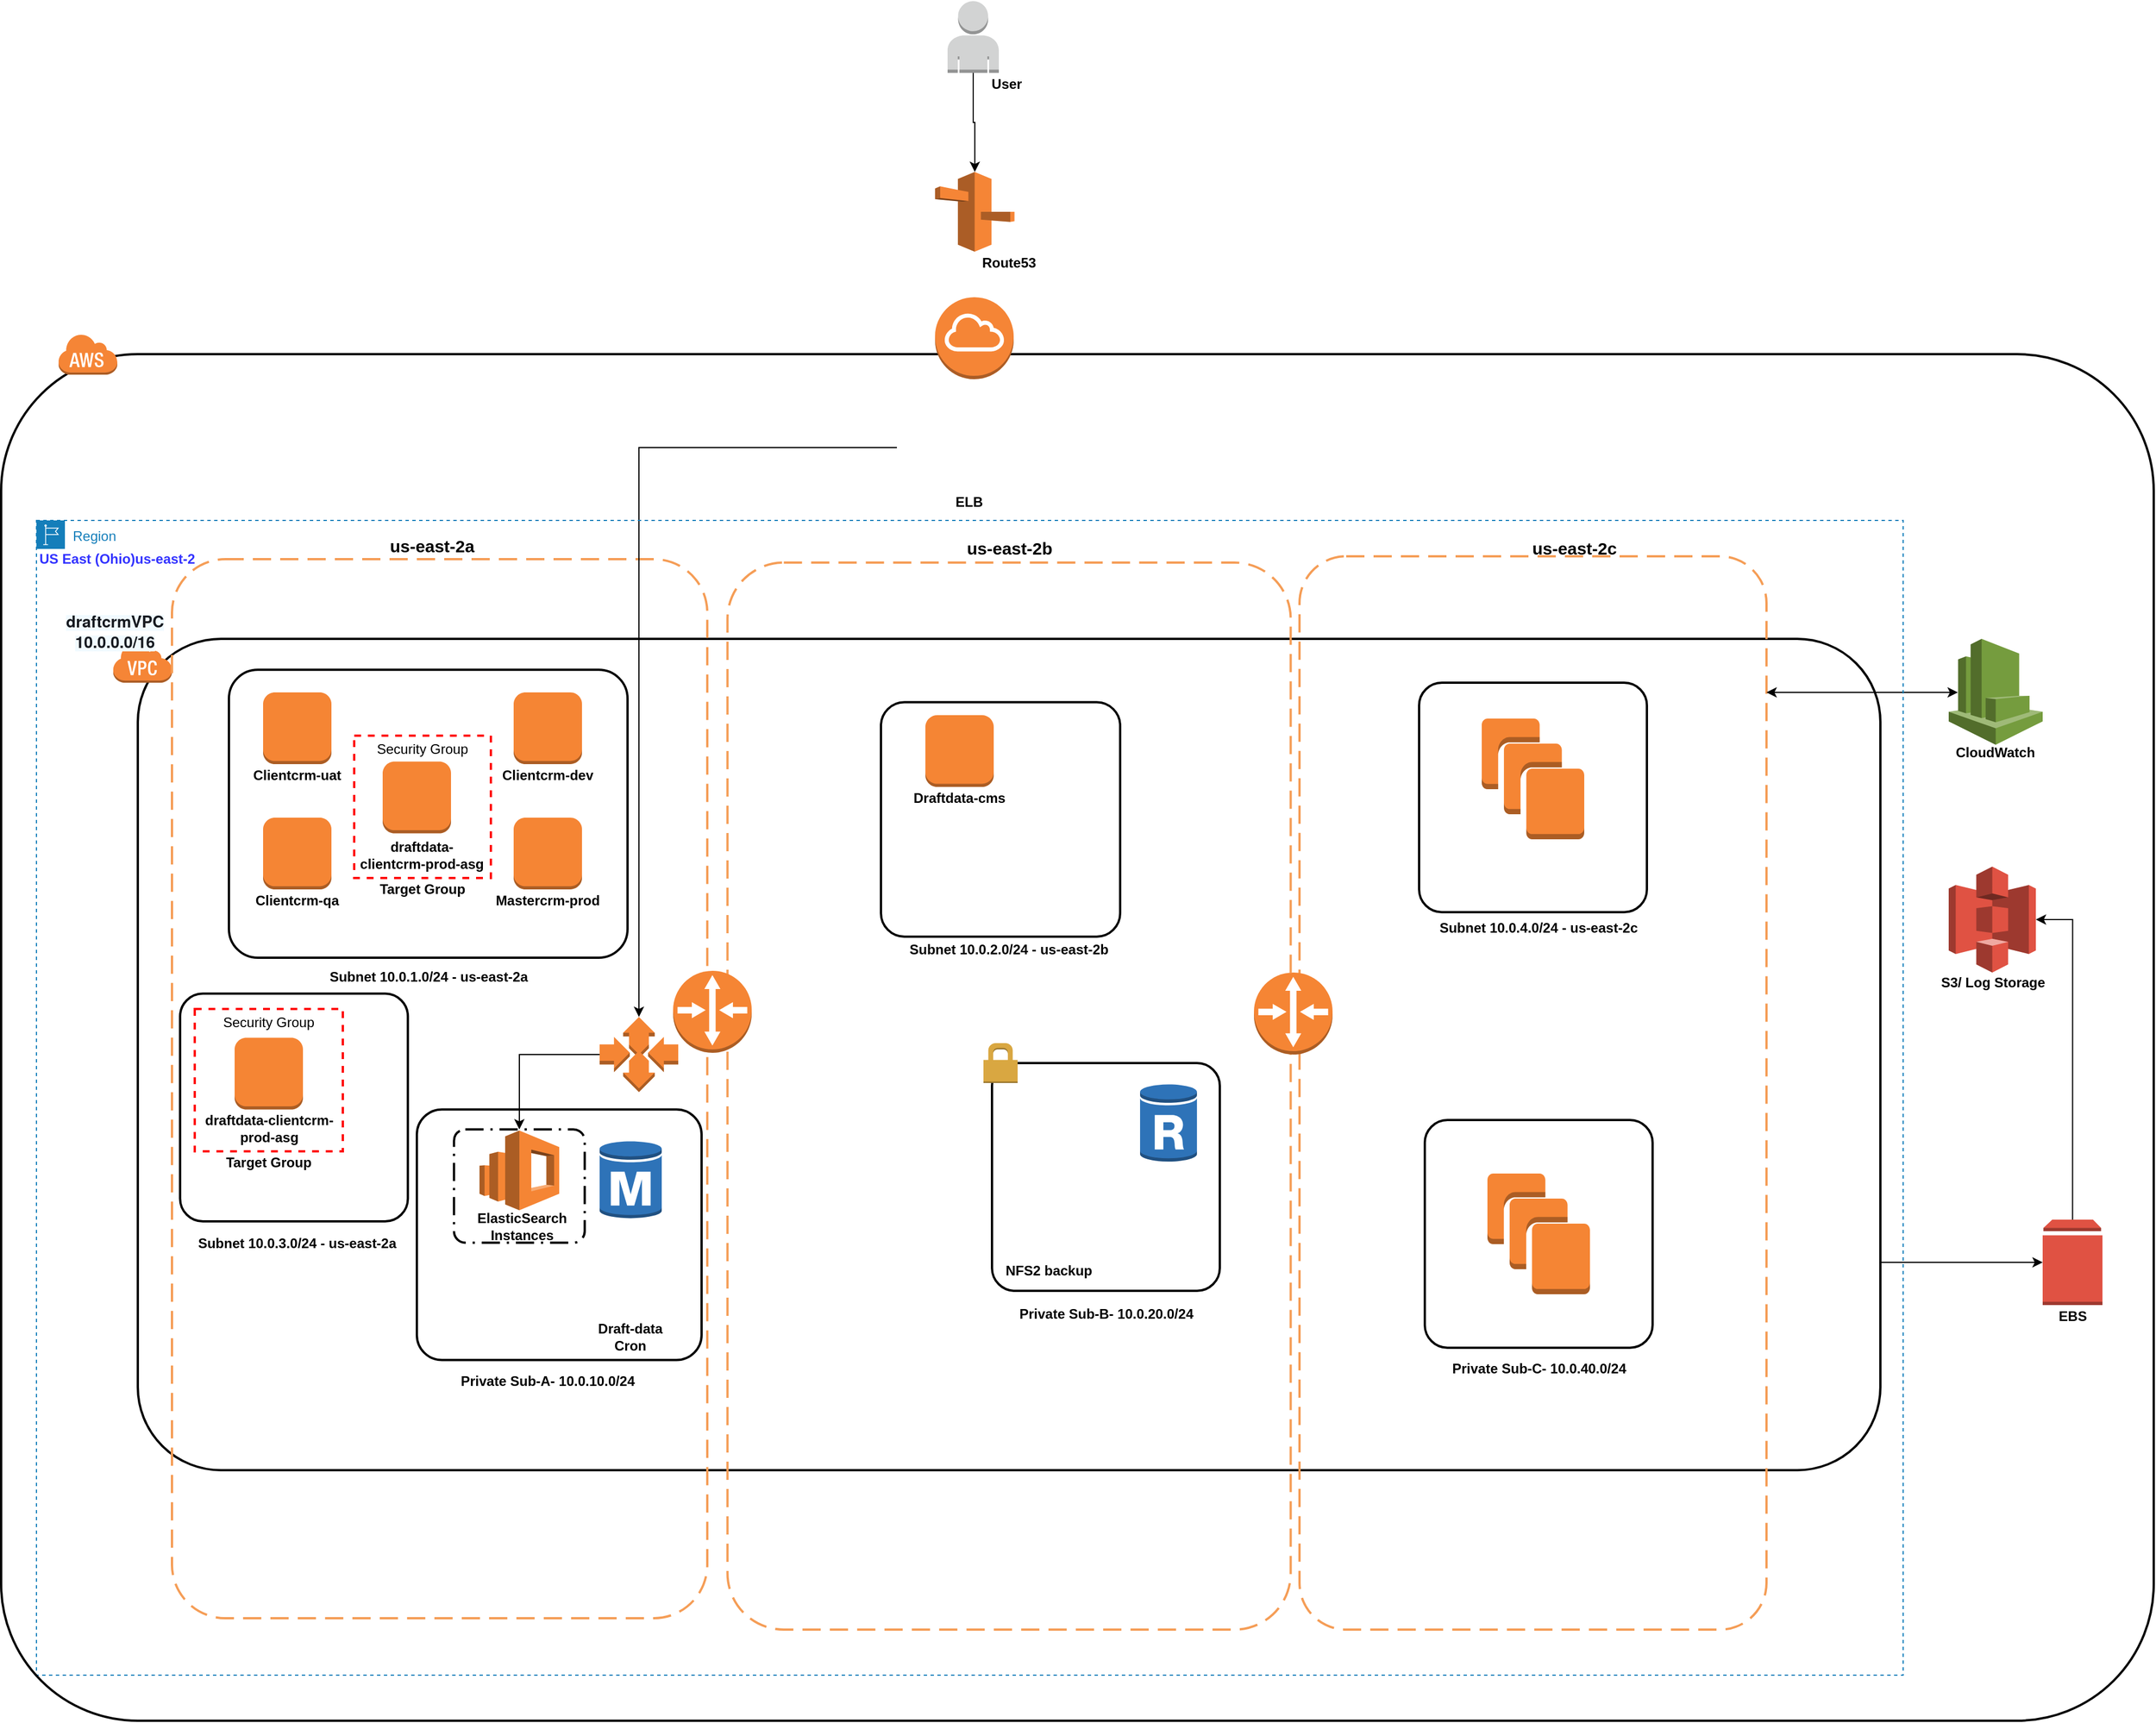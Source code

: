 <mxfile version="14.5.3" type="github">
  <diagram id="YLBtO4QyQiUHlF8-_b-x" name="Page-1">
    <mxGraphModel dx="2844" dy="2556" grid="1" gridSize="10" guides="1" tooltips="1" connect="1" arrows="1" fold="1" page="1" pageScale="1" pageWidth="850" pageHeight="1100" math="0" shadow="0">
      <root>
        <mxCell id="0" />
        <mxCell id="1" parent="0" />
        <mxCell id="7uROpiLHr8Zym426xmD7-12" style="edgeStyle=orthogonalEdgeStyle;rounded=0;orthogonalLoop=1;jettySize=auto;html=1;exitX=1;exitY=0.75;exitDx=0;exitDy=0;" edge="1" parent="1" source="NjoRCPoegAAiFyBmC-Th-3" target="NjoRCPoegAAiFyBmC-Th-34">
          <mxGeometry relative="1" as="geometry" />
        </mxCell>
        <mxCell id="NjoRCPoegAAiFyBmC-Th-3" value="" style="rounded=1;arcSize=10;dashed=0;fillColor=none;gradientColor=none;strokeWidth=2;" parent="1" vertex="1">
          <mxGeometry x="130" y="90" width="1530" height="730" as="geometry" />
        </mxCell>
        <mxCell id="NjoRCPoegAAiFyBmC-Th-4" value="" style="dashed=0;html=1;shape=mxgraph.aws3.virtual_private_cloud;fillColor=#F58536;gradientColor=none;dashed=0;" parent="1" vertex="1">
          <mxGeometry x="108" y="92.5" width="52" height="36" as="geometry" />
        </mxCell>
        <mxCell id="NjoRCPoegAAiFyBmC-Th-5" value="" style="rounded=1;arcSize=10;dashed=1;strokeColor=#F59D56;fillColor=none;gradientColor=none;dashPattern=8 4;strokeWidth=2;" parent="1" vertex="1">
          <mxGeometry x="160" y="20" width="470" height="930" as="geometry" />
        </mxCell>
        <mxCell id="NjoRCPoegAAiFyBmC-Th-6" value="" style="rounded=1;arcSize=10;dashed=1;strokeColor=#F59D56;fillColor=none;gradientColor=none;dashPattern=8 4;strokeWidth=2;" parent="1" vertex="1">
          <mxGeometry x="647.75" y="23" width="494.5" height="937" as="geometry" />
        </mxCell>
        <mxCell id="NjoRCPoegAAiFyBmC-Th-7" value="" style="rounded=1;arcSize=10;dashed=1;strokeColor=#F59D56;fillColor=none;gradientColor=none;dashPattern=8 4;strokeWidth=2;" parent="1" vertex="1">
          <mxGeometry x="1150" y="17.5" width="410" height="942.5" as="geometry" />
        </mxCell>
        <mxCell id="NjoRCPoegAAiFyBmC-Th-8" value="" style="rounded=1;arcSize=10;dashed=0;fillColor=none;gradientColor=none;strokeWidth=2;" parent="1" vertex="1">
          <mxGeometry x="210" y="117.13" width="350" height="252.87" as="geometry" />
        </mxCell>
        <mxCell id="NjoRCPoegAAiFyBmC-Th-12" value="" style="rounded=1;arcSize=10;dashed=0;fillColor=none;gradientColor=none;strokeWidth=2;" parent="1" vertex="1">
          <mxGeometry x="167.12" y="401.5" width="200" height="200" as="geometry" />
        </mxCell>
        <mxCell id="NjoRCPoegAAiFyBmC-Th-15" value="" style="outlineConnect=0;dashed=0;verticalLabelPosition=bottom;verticalAlign=top;align=center;html=1;shape=mxgraph.aws3.rds_db_instance;fillColor=#2E73B8;gradientColor=none;" parent="1" vertex="1">
          <mxGeometry x="535.5" y="530" width="54.5" height="70" as="geometry" />
        </mxCell>
        <mxCell id="NjoRCPoegAAiFyBmC-Th-18" value="" style="rounded=1;arcSize=10;dashed=0;fillColor=none;gradientColor=none;strokeWidth=2;" parent="1" vertex="1">
          <mxGeometry x="782.5" y="145.63" width="210.01" height="205.87" as="geometry" />
        </mxCell>
        <mxCell id="NjoRCPoegAAiFyBmC-Th-20" value="" style="rounded=1;arcSize=10;dashed=0;fillColor=none;gradientColor=none;strokeWidth=2;" parent="1" vertex="1">
          <mxGeometry x="880" y="462.5" width="200" height="200" as="geometry" />
        </mxCell>
        <mxCell id="NjoRCPoegAAiFyBmC-Th-22" value="" style="rounded=1;arcSize=10;dashed=0;fillColor=none;gradientColor=none;strokeWidth=2;" parent="1" vertex="1">
          <mxGeometry x="1255" y="128.5" width="200" height="201.5" as="geometry" />
        </mxCell>
        <mxCell id="NjoRCPoegAAiFyBmC-Th-25" value="" style="dashed=0;html=1;shape=mxgraph.aws3.permissions;fillColor=#D9A741;gradientColor=none;dashed=0;" parent="1" vertex="1">
          <mxGeometry x="872.5" y="445" width="30" height="35" as="geometry" />
        </mxCell>
        <mxCell id="NjoRCPoegAAiFyBmC-Th-26" value="" style="outlineConnect=0;dashed=0;verticalLabelPosition=bottom;verticalAlign=top;align=center;html=1;shape=mxgraph.aws3.rds_db_instance_read_replica;fillColor=#2E73B8;gradientColor=none;" parent="1" vertex="1">
          <mxGeometry x="1010" y="480" width="50" height="70" as="geometry" />
        </mxCell>
        <mxCell id="NjoRCPoegAAiFyBmC-Th-49" style="edgeStyle=orthogonalEdgeStyle;rounded=0;orthogonalLoop=1;jettySize=auto;html=1;exitX=0.5;exitY=1;exitDx=0;exitDy=0;exitPerimeter=0;" parent="1" source="NjoRCPoegAAiFyBmC-Th-32" target="NjoRCPoegAAiFyBmC-Th-33" edge="1">
          <mxGeometry relative="1" as="geometry" />
        </mxCell>
        <mxCell id="NjoRCPoegAAiFyBmC-Th-32" value="" style="outlineConnect=0;dashed=0;verticalLabelPosition=bottom;verticalAlign=top;align=center;html=1;shape=mxgraph.aws3.user;fillColor=#D2D3D3;gradientColor=none;" parent="1" vertex="1">
          <mxGeometry x="841" y="-470" width="45" height="63" as="geometry" />
        </mxCell>
        <mxCell id="NjoRCPoegAAiFyBmC-Th-33" value="" style="outlineConnect=0;dashed=0;verticalLabelPosition=bottom;verticalAlign=top;align=center;html=1;shape=mxgraph.aws3.route_53;fillColor=#F58536;gradientColor=none;" parent="1" vertex="1">
          <mxGeometry x="830" y="-320" width="69.75" height="70" as="geometry" />
        </mxCell>
        <mxCell id="NjoRCPoegAAiFyBmC-Th-71" style="edgeStyle=orthogonalEdgeStyle;rounded=0;orthogonalLoop=1;jettySize=auto;html=1;exitX=0.5;exitY=0;exitDx=0;exitDy=0;exitPerimeter=0;entryX=1;entryY=0.5;entryDx=0;entryDy=0;entryPerimeter=0;" parent="1" source="NjoRCPoegAAiFyBmC-Th-34" target="NjoRCPoegAAiFyBmC-Th-35" edge="1">
          <mxGeometry relative="1" as="geometry" />
        </mxCell>
        <mxCell id="NjoRCPoegAAiFyBmC-Th-34" value="" style="outlineConnect=0;dashed=0;verticalLabelPosition=bottom;verticalAlign=top;align=center;html=1;shape=mxgraph.aws3.volume;fillColor=#E05243;gradientColor=none;" parent="1" vertex="1">
          <mxGeometry x="1802.5" y="600" width="52.5" height="75" as="geometry" />
        </mxCell>
        <mxCell id="NjoRCPoegAAiFyBmC-Th-35" value="" style="outlineConnect=0;dashed=0;verticalLabelPosition=bottom;verticalAlign=top;align=center;html=1;shape=mxgraph.aws3.s3;fillColor=#E05243;gradientColor=none;" parent="1" vertex="1">
          <mxGeometry x="1720" y="290" width="76.5" height="93" as="geometry" />
        </mxCell>
        <mxCell id="NjoRCPoegAAiFyBmC-Th-36" value="Subnet 10.0.3.0/24 - us-east-2a&#xa;&#xa;" style="text;strokeColor=none;fillColor=none;align=center;verticalAlign=middle;whiteSpace=wrap;rounded=0;fontStyle=1" parent="1" vertex="1">
          <mxGeometry x="175" y="630" width="190" height="10" as="geometry" />
        </mxCell>
        <mxCell id="NjoRCPoegAAiFyBmC-Th-37" value="&lt;b&gt;Private Sub-A- 10.0.10.0/24&lt;/b&gt;" style="text;html=1;strokeColor=none;fillColor=none;align=center;verticalAlign=middle;whiteSpace=wrap;rounded=0;" parent="1" vertex="1">
          <mxGeometry x="404.92" y="723.25" width="170.15" height="36.75" as="geometry" />
        </mxCell>
        <mxCell id="NjoRCPoegAAiFyBmC-Th-38" value="&lt;b&gt;Subnet 10.0.1.0/24 - us-east-2a&lt;/b&gt;" style="text;strokeColor=none;fillColor=none;align=center;verticalAlign=middle;rounded=0;spacing=2;whiteSpace=wrap;html=1;" parent="1" vertex="1">
          <mxGeometry x="282.5" y="381.5" width="205" height="10" as="geometry" />
        </mxCell>
        <mxCell id="NjoRCPoegAAiFyBmC-Th-39" value="&lt;b&gt;Subnet&amp;nbsp;10.0.2.0/24 - us-east-2b&lt;/b&gt;" style="text;html=1;strokeColor=none;fillColor=none;align=center;verticalAlign=middle;whiteSpace=wrap;rounded=0;" parent="1" vertex="1">
          <mxGeometry x="805" y="355" width="180" height="15" as="geometry" />
        </mxCell>
        <mxCell id="NjoRCPoegAAiFyBmC-Th-40" value="&lt;b&gt;Private Sub-B- 10.0.20.0/24&lt;/b&gt;" style="text;html=1;strokeColor=none;fillColor=none;align=center;verticalAlign=middle;whiteSpace=wrap;rounded=0;" parent="1" vertex="1">
          <mxGeometry x="897.5" y="675" width="165" height="15" as="geometry" />
        </mxCell>
        <mxCell id="NjoRCPoegAAiFyBmC-Th-41" value="&lt;b&gt;Subnet&amp;nbsp;&lt;/b&gt;&lt;span&gt;&lt;b&gt;10.0.4.0/24 - us-east-2c&lt;br&gt;&lt;/b&gt;&lt;br&gt;&lt;/span&gt;" style="text;html=1;strokeColor=none;fillColor=none;align=center;verticalAlign=middle;whiteSpace=wrap;rounded=0;" parent="1" vertex="1">
          <mxGeometry x="1260" y="350" width="200" height="1.5" as="geometry" />
        </mxCell>
        <mxCell id="NjoRCPoegAAiFyBmC-Th-42" value="&lt;b&gt;Private Sub-C- 10.0.40.0/24&lt;/b&gt;" style="text;html=1;strokeColor=none;fillColor=none;align=center;verticalAlign=middle;whiteSpace=wrap;rounded=0;" parent="1" vertex="1">
          <mxGeometry x="1275.72" y="723.25" width="168.56" height="14.5" as="geometry" />
        </mxCell>
        <mxCell id="7uROpiLHr8Zym426xmD7-67" style="edgeStyle=orthogonalEdgeStyle;rounded=0;orthogonalLoop=1;jettySize=auto;html=1;exitX=0;exitY=0.5;exitDx=0;exitDy=0;exitPerimeter=0;entryX=0.5;entryY=0;entryDx=0;entryDy=0;fontColor=#000000;" edge="1" parent="1" source="NjoRCPoegAAiFyBmC-Th-46" target="7uROpiLHr8Zym426xmD7-63">
          <mxGeometry relative="1" as="geometry" />
        </mxCell>
        <mxCell id="NjoRCPoegAAiFyBmC-Th-46" value="" style="outlineConnect=0;dashed=0;verticalLabelPosition=bottom;verticalAlign=top;align=center;html=1;shape=mxgraph.aws3.auto_scaling;fillColor=#F58534;gradientColor=none;" parent="1" vertex="1">
          <mxGeometry x="535.5" y="422" width="69" height="66" as="geometry" />
        </mxCell>
        <mxCell id="NjoRCPoegAAiFyBmC-Th-47" value="&lt;b&gt;S3/ Log Storage&lt;/b&gt;" style="text;html=1;strokeColor=none;fillColor=none;align=center;verticalAlign=middle;whiteSpace=wrap;rounded=0;" parent="1" vertex="1">
          <mxGeometry x="1704.5" y="381.5" width="107.5" height="20" as="geometry" />
        </mxCell>
        <mxCell id="NjoRCPoegAAiFyBmC-Th-48" value="&lt;b&gt;EBS&lt;/b&gt;" style="text;html=1;strokeColor=none;fillColor=none;align=center;verticalAlign=middle;whiteSpace=wrap;rounded=0;" parent="1" vertex="1">
          <mxGeometry x="1808.75" y="675" width="40" height="20" as="geometry" />
        </mxCell>
        <mxCell id="NjoRCPoegAAiFyBmC-Th-60" value="" style="outlineConnect=0;dashed=0;verticalLabelPosition=bottom;verticalAlign=top;align=center;html=1;shape=mxgraph.aws3.cloudwatch;fillColor=#759C3E;gradientColor=none;" parent="1" vertex="1">
          <mxGeometry x="1720" y="90" width="82.5" height="93" as="geometry" />
        </mxCell>
        <mxCell id="NjoRCPoegAAiFyBmC-Th-61" value="&lt;b&gt;CloudWatch&lt;/b&gt;" style="text;html=1;strokeColor=none;fillColor=none;align=center;verticalAlign=middle;whiteSpace=wrap;rounded=0;" parent="1" vertex="1">
          <mxGeometry x="1741.25" y="180" width="40" height="20" as="geometry" />
        </mxCell>
        <mxCell id="NjoRCPoegAAiFyBmC-Th-63" value="" style="endArrow=classic;startArrow=classic;html=1;entryX=1;entryY=0;entryDx=0;entryDy=0;" parent="1" edge="1">
          <mxGeometry width="50" height="50" relative="1" as="geometry">
            <mxPoint x="1728" y="137" as="sourcePoint" />
            <mxPoint x="1560" y="137" as="targetPoint" />
          </mxGeometry>
        </mxCell>
        <mxCell id="NjoRCPoegAAiFyBmC-Th-76" value="" style="shape=image;html=1;verticalAlign=top;verticalLabelPosition=bottom;labelBackgroundColor=#ffffff;imageAspect=0;aspect=fixed;image=https://cdn2.iconfinder.com/data/icons/stilllife/48x48/filesystems/gnome-fs-nfs.png" parent="1" vertex="1">
          <mxGeometry x="425" y="630" width="70" height="70" as="geometry" />
        </mxCell>
        <mxCell id="NjoRCPoegAAiFyBmC-Th-89" value="&lt;b&gt;ELB&lt;/b&gt;" style="text;html=1;strokeColor=none;fillColor=none;align=center;verticalAlign=middle;whiteSpace=wrap;rounded=0;" parent="1" vertex="1">
          <mxGeometry x="840" y="-40" width="40" height="20" as="geometry" />
        </mxCell>
        <mxCell id="NjoRCPoegAAiFyBmC-Th-94" value="&lt;b&gt;Route53&lt;/b&gt;" style="text;html=1;strokeColor=none;fillColor=none;align=center;verticalAlign=middle;whiteSpace=wrap;rounded=0;" parent="1" vertex="1">
          <mxGeometry x="875" y="-250" width="40" height="20" as="geometry" />
        </mxCell>
        <mxCell id="NjoRCPoegAAiFyBmC-Th-96" value="&lt;b&gt;User&lt;/b&gt;" style="text;html=1;strokeColor=none;fillColor=none;align=center;verticalAlign=middle;whiteSpace=wrap;rounded=0;" parent="1" vertex="1">
          <mxGeometry x="872.5" y="-407" width="40" height="20" as="geometry" />
        </mxCell>
        <mxCell id="7uROpiLHr8Zym426xmD7-7" value="" style="rounded=1;arcSize=10;dashed=0;fillColor=none;gradientColor=none;strokeWidth=2;" vertex="1" parent="1">
          <mxGeometry x="375" y="503.25" width="250" height="220" as="geometry" />
        </mxCell>
        <mxCell id="7uROpiLHr8Zym426xmD7-14" value="" style="shape=image;html=1;verticalAlign=top;verticalLabelPosition=bottom;labelBackgroundColor=#ffffff;imageAspect=0;aspect=fixed;image=https://cdn2.iconfinder.com/data/icons/stilllife/48x48/filesystems/gnome-fs-nfs.png" vertex="1" parent="1">
          <mxGeometry x="890" y="572" width="68" height="68" as="geometry" />
        </mxCell>
        <mxCell id="7uROpiLHr8Zym426xmD7-15" value="" style="rounded=1;arcSize=10;dashed=0;fillColor=none;gradientColor=none;strokeWidth=2;" vertex="1" parent="1">
          <mxGeometry x="1260" y="512.5" width="200" height="200" as="geometry" />
        </mxCell>
        <mxCell id="7uROpiLHr8Zym426xmD7-17" value="&lt;b&gt;NFS2 backup&lt;/b&gt;" style="text;html=1;strokeColor=none;fillColor=none;align=center;verticalAlign=middle;whiteSpace=wrap;rounded=0;" vertex="1" parent="1">
          <mxGeometry x="890" y="640" width="80" height="10" as="geometry" />
        </mxCell>
        <mxCell id="7uROpiLHr8Zym426xmD7-24" value="&lt;b&gt;&lt;font style=&quot;font-size: 15px&quot;&gt;us-east-2a&lt;/font&gt;&lt;/b&gt;" style="text;html=1;strokeColor=none;fillColor=none;align=center;verticalAlign=middle;whiteSpace=wrap;rounded=0;" vertex="1" parent="1">
          <mxGeometry x="347.12" y="-2.5" width="82.88" height="20" as="geometry" />
        </mxCell>
        <mxCell id="7uROpiLHr8Zym426xmD7-25" value="&lt;b&gt;&lt;font style=&quot;font-size: 15px&quot;&gt;us-east-2c&lt;/font&gt;&lt;/b&gt;" style="text;html=1;strokeColor=none;fillColor=none;align=center;verticalAlign=middle;whiteSpace=wrap;rounded=0;" vertex="1" parent="1">
          <mxGeometry x="1350" width="82.88" height="20" as="geometry" />
        </mxCell>
        <mxCell id="7uROpiLHr8Zym426xmD7-26" value="&lt;b&gt;&lt;font style=&quot;font-size: 15px&quot;&gt;us-east-2b&lt;/font&gt;&lt;/b&gt;" style="text;html=1;strokeColor=none;fillColor=none;align=center;verticalAlign=middle;whiteSpace=wrap;rounded=0;" vertex="1" parent="1">
          <mxGeometry x="853.56" width="82.88" height="20" as="geometry" />
        </mxCell>
        <mxCell id="7uROpiLHr8Zym426xmD7-28" value="ElasticSearch Instances" style="text;html=1;strokeColor=none;fillColor=none;align=center;verticalAlign=middle;whiteSpace=wrap;rounded=0;fontColor=#000000;fontStyle=1" vertex="1" parent="1">
          <mxGeometry x="450" y="591.75" width="35" height="28.5" as="geometry" />
        </mxCell>
        <mxCell id="7uROpiLHr8Zym426xmD7-66" style="edgeStyle=orthogonalEdgeStyle;rounded=0;orthogonalLoop=1;jettySize=auto;html=1;exitX=0;exitY=0.5;exitDx=0;exitDy=0;fontColor=#000000;" edge="1" parent="1" source="7uROpiLHr8Zym426xmD7-29" target="NjoRCPoegAAiFyBmC-Th-46">
          <mxGeometry relative="1" as="geometry" />
        </mxCell>
        <mxCell id="7uROpiLHr8Zym426xmD7-29" value="" style="shape=image;html=1;verticalAlign=top;verticalLabelPosition=bottom;labelBackgroundColor=#ffffff;imageAspect=0;aspect=fixed;image=https://cdn2.iconfinder.com/data/icons/amazon-aws-stencils/100/Compute__Networking_copy_Elastic_Load_Balancing-128.png;fontColor=#000000;" vertex="1" parent="1">
          <mxGeometry x="796.5" y="-142" width="128" height="128" as="geometry" />
        </mxCell>
        <mxCell id="7uROpiLHr8Zym426xmD7-34" value="" style="outlineConnect=0;dashed=0;verticalLabelPosition=bottom;verticalAlign=top;align=center;html=1;shape=mxgraph.aws3.elasticsearch_service;fillColor=#F58534;gradientColor=none;fontColor=#000000;" vertex="1" parent="1">
          <mxGeometry x="430" y="521.75" width="70" height="70" as="geometry" />
        </mxCell>
        <mxCell id="7uROpiLHr8Zym426xmD7-35" value="" style="outlineConnect=0;dashed=0;verticalLabelPosition=bottom;verticalAlign=top;align=center;html=1;shape=mxgraph.aws3.instance;fillColor=#F58534;gradientColor=none;fontColor=#000000;" vertex="1" parent="1">
          <mxGeometry x="240" y="137" width="60" height="63" as="geometry" />
        </mxCell>
        <mxCell id="7uROpiLHr8Zym426xmD7-37" value="" style="outlineConnect=0;dashed=0;verticalLabelPosition=bottom;verticalAlign=top;align=center;html=1;shape=mxgraph.aws3.router;fillColor=#F58534;gradientColor=none;fontColor=#000000;" vertex="1" parent="1">
          <mxGeometry x="600" y="381.5" width="69" height="72" as="geometry" />
        </mxCell>
        <mxCell id="7uROpiLHr8Zym426xmD7-38" value="" style="outlineConnect=0;dashed=0;verticalLabelPosition=bottom;verticalAlign=top;align=center;html=1;shape=mxgraph.aws3.router;fillColor=#F58534;gradientColor=none;fontColor=#000000;" vertex="1" parent="1">
          <mxGeometry x="1110" y="383" width="69" height="72" as="geometry" />
        </mxCell>
        <mxCell id="7uROpiLHr8Zym426xmD7-39" value="" style="outlineConnect=0;dashed=0;verticalLabelPosition=bottom;verticalAlign=top;align=center;html=1;shape=mxgraph.aws3.instance;fillColor=#F58534;gradientColor=none;fontColor=#000000;" vertex="1" parent="1">
          <mxGeometry x="460" y="137" width="60" height="63" as="geometry" />
        </mxCell>
        <mxCell id="7uROpiLHr8Zym426xmD7-41" value="" style="outlineConnect=0;dashed=0;verticalLabelPosition=bottom;verticalAlign=top;align=center;html=1;shape=mxgraph.aws3.instance;fillColor=#F58534;gradientColor=none;fontColor=#000000;" vertex="1" parent="1">
          <mxGeometry x="240" y="247" width="60" height="63" as="geometry" />
        </mxCell>
        <mxCell id="7uROpiLHr8Zym426xmD7-42" value="" style="outlineConnect=0;dashed=0;verticalLabelPosition=bottom;verticalAlign=top;align=center;html=1;shape=mxgraph.aws3.instance;fillColor=#F58534;gradientColor=none;fontColor=#000000;" vertex="1" parent="1">
          <mxGeometry x="460" y="247" width="60" height="63" as="geometry" />
        </mxCell>
        <mxCell id="7uROpiLHr8Zym426xmD7-43" value="&lt;b&gt;Clientcrm-uat&lt;/b&gt;" style="text;html=1;strokeColor=none;fillColor=none;align=center;verticalAlign=middle;whiteSpace=wrap;rounded=0;fontColor=#000000;" vertex="1" parent="1">
          <mxGeometry x="215" y="200" width="110" height="20" as="geometry" />
        </mxCell>
        <mxCell id="7uROpiLHr8Zym426xmD7-44" value="&lt;b&gt;Clientcrm-qa&lt;/b&gt;" style="text;html=1;strokeColor=none;fillColor=none;align=center;verticalAlign=middle;whiteSpace=wrap;rounded=0;fontColor=#000000;" vertex="1" parent="1">
          <mxGeometry x="215" y="310" width="110" height="20" as="geometry" />
        </mxCell>
        <mxCell id="7uROpiLHr8Zym426xmD7-45" value="&lt;b&gt;Clientcrm-dev&lt;br&gt;&lt;/b&gt;" style="text;html=1;strokeColor=none;fillColor=none;align=center;verticalAlign=middle;whiteSpace=wrap;rounded=0;fontColor=#000000;" vertex="1" parent="1">
          <mxGeometry x="435" y="200" width="110" height="20" as="geometry" />
        </mxCell>
        <mxCell id="7uROpiLHr8Zym426xmD7-46" value="&lt;b&gt;Mastercrm-prod&lt;/b&gt;" style="text;html=1;strokeColor=none;fillColor=none;align=center;verticalAlign=middle;whiteSpace=wrap;rounded=0;fontColor=#000000;" vertex="1" parent="1">
          <mxGeometry x="435" y="310" width="110" height="20" as="geometry" />
        </mxCell>
        <mxCell id="7uROpiLHr8Zym426xmD7-47" value="" style="shape=image;verticalLabelPosition=bottom;labelBackgroundColor=#ffffff;verticalAlign=top;aspect=fixed;imageAspect=0;image=https://ulistentome.files.wordpress.com/2015/12/sb_cron_icon.png?w=730;" vertex="1" parent="1">
          <mxGeometry x="525.4" y="630" width="74.7" height="62.5" as="geometry" />
        </mxCell>
        <mxCell id="7uROpiLHr8Zym426xmD7-48" value="&lt;b&gt;Draft-data Cron&lt;/b&gt;" style="text;html=1;strokeColor=none;fillColor=none;align=center;verticalAlign=middle;whiteSpace=wrap;rounded=0;fontColor=#000000;" vertex="1" parent="1">
          <mxGeometry x="524.13" y="692.5" width="77.25" height="20" as="geometry" />
        </mxCell>
        <mxCell id="7uROpiLHr8Zym426xmD7-49" value="Security Group" style="fontStyle=0;verticalAlign=top;align=center;spacingTop=-2;fillColor=none;rounded=0;whiteSpace=wrap;html=1;strokeColor=#FF0000;strokeWidth=2;dashed=1;container=1;collapsible=0;expand=0;recursiveResize=0;fontColor=#000000;" vertex="1" parent="1">
          <mxGeometry x="180" y="415" width="130" height="125" as="geometry" />
        </mxCell>
        <mxCell id="7uROpiLHr8Zym426xmD7-50" value="" style="outlineConnect=0;dashed=0;verticalLabelPosition=bottom;verticalAlign=top;align=center;html=1;shape=mxgraph.aws3.instance;fillColor=#F58534;gradientColor=none;fontColor=#000000;" vertex="1" parent="7uROpiLHr8Zym426xmD7-49">
          <mxGeometry x="35" y="25.25" width="60" height="63" as="geometry" />
        </mxCell>
        <mxCell id="7uROpiLHr8Zym426xmD7-51" value="&lt;b&gt;draftdata-clientcrm-prod-asg&lt;/b&gt;" style="text;html=1;strokeColor=none;fillColor=none;align=center;verticalAlign=middle;whiteSpace=wrap;rounded=0;fontColor=#000000;" vertex="1" parent="7uROpiLHr8Zym426xmD7-49">
          <mxGeometry x="-7.5" y="95" width="145" height="20" as="geometry" />
        </mxCell>
        <mxCell id="7uROpiLHr8Zym426xmD7-52" value="Security Group" style="fontStyle=0;verticalAlign=top;align=center;spacingTop=-2;fillColor=none;rounded=0;whiteSpace=wrap;html=1;strokeColor=#FF0000;strokeWidth=2;dashed=1;container=1;collapsible=0;expand=0;recursiveResize=0;fontColor=#000000;" vertex="1" parent="1">
          <mxGeometry x="320" y="175" width="120" height="125" as="geometry" />
        </mxCell>
        <mxCell id="7uROpiLHr8Zym426xmD7-53" value="" style="outlineConnect=0;dashed=0;verticalLabelPosition=bottom;verticalAlign=top;align=center;html=1;shape=mxgraph.aws3.instance;fillColor=#F58534;gradientColor=none;fontColor=#000000;" vertex="1" parent="7uROpiLHr8Zym426xmD7-52">
          <mxGeometry x="25" y="22.75" width="60" height="63" as="geometry" />
        </mxCell>
        <mxCell id="7uROpiLHr8Zym426xmD7-54" value="&lt;b&gt;draftdata-clientcrm-prod-asg&lt;/b&gt;" style="text;html=1;strokeColor=none;fillColor=none;align=center;verticalAlign=middle;whiteSpace=wrap;rounded=0;fontColor=#000000;" vertex="1" parent="7uROpiLHr8Zym426xmD7-52">
          <mxGeometry x="4.28" y="95" width="111.44" height="20" as="geometry" />
        </mxCell>
        <mxCell id="7uROpiLHr8Zym426xmD7-55" value="" style="outlineConnect=0;dashed=0;verticalLabelPosition=bottom;verticalAlign=top;align=center;html=1;shape=mxgraph.aws3.instance;fillColor=#F58534;gradientColor=none;fontColor=#000000;" vertex="1" parent="1">
          <mxGeometry x="821.5" y="157" width="60" height="63" as="geometry" />
        </mxCell>
        <mxCell id="7uROpiLHr8Zym426xmD7-56" value="Draftdata-cms" style="text;html=1;strokeColor=none;fillColor=none;align=center;verticalAlign=middle;whiteSpace=wrap;rounded=0;fontColor=#000000;fontStyle=1" vertex="1" parent="1">
          <mxGeometry x="803.25" y="220" width="96.5" height="20" as="geometry" />
        </mxCell>
        <mxCell id="7uROpiLHr8Zym426xmD7-58" value="&lt;span style=&quot;background-color: rgb(241 , 250 , 255)&quot;&gt;&lt;b style=&quot;color: rgb(22 , 25 , 31) ; font-family: &amp;#34;amazon ember&amp;#34; , &amp;#34;helvetica neue&amp;#34; , &amp;#34;roboto&amp;#34; , &amp;#34;arial&amp;#34; , sans-serif ; font-size: 14px&quot;&gt;draftcrmVPC&lt;/b&gt;&lt;br&gt;&lt;font color=&quot;#16191f&quot; face=&quot;amazon ember, helvetica neue, roboto, arial, sans-serif&quot;&gt;&lt;span style=&quot;font-size: 14px&quot;&gt;&lt;b&gt;10.0.0.0/16&lt;/b&gt;&lt;/span&gt;&lt;/font&gt;&lt;br&gt;&lt;/span&gt;" style="text;html=1;strokeColor=none;fillColor=none;align=center;verticalAlign=middle;whiteSpace=wrap;rounded=0;fontColor=#000000;" vertex="1" parent="1">
          <mxGeometry x="90" y="72.5" width="40" height="20" as="geometry" />
        </mxCell>
        <mxCell id="7uROpiLHr8Zym426xmD7-60" value="&lt;b&gt;Target Group&lt;/b&gt;" style="text;html=1;strokeColor=none;fillColor=none;align=center;verticalAlign=middle;whiteSpace=wrap;rounded=0;fontColor=#000000;" vertex="1" parent="1">
          <mxGeometry x="335" y="300" width="90" height="20" as="geometry" />
        </mxCell>
        <mxCell id="7uROpiLHr8Zym426xmD7-61" value="&lt;b&gt;Target Group&lt;/b&gt;" style="text;html=1;strokeColor=none;fillColor=none;align=center;verticalAlign=middle;whiteSpace=wrap;rounded=0;fontColor=#000000;" vertex="1" parent="1">
          <mxGeometry x="200" y="540" width="90" height="20" as="geometry" />
        </mxCell>
        <mxCell id="7uROpiLHr8Zym426xmD7-63" value="" style="rounded=1;arcSize=10;dashed=1;fillColor=none;gradientColor=none;dashPattern=8 3 1 3;strokeWidth=2;fontColor=#000000;html=0;" vertex="1" parent="1">
          <mxGeometry x="407.63" y="520.75" width="114.75" height="99.5" as="geometry" />
        </mxCell>
        <mxCell id="7uROpiLHr8Zym426xmD7-68" value="" style="outlineConnect=0;dashed=0;verticalLabelPosition=bottom;verticalAlign=top;align=center;html=1;shape=mxgraph.aws3.instances;fillColor=#F58534;gradientColor=none;fontColor=#000000;" vertex="1" parent="1">
          <mxGeometry x="1310" y="160" width="90" height="106" as="geometry" />
        </mxCell>
        <mxCell id="7uROpiLHr8Zym426xmD7-69" value="" style="outlineConnect=0;dashed=0;verticalLabelPosition=bottom;verticalAlign=top;align=center;html=1;shape=mxgraph.aws3.instances;fillColor=#F58534;gradientColor=none;fontColor=#000000;" vertex="1" parent="1">
          <mxGeometry x="1315" y="559.5" width="90" height="106" as="geometry" />
        </mxCell>
        <mxCell id="7uROpiLHr8Zym426xmD7-72" value="Region" style="points=[[0,0],[0.25,0],[0.5,0],[0.75,0],[1,0],[1,0.25],[1,0.5],[1,0.75],[1,1],[0.75,1],[0.5,1],[0.25,1],[0,1],[0,0.75],[0,0.5],[0,0.25]];outlineConnect=0;gradientColor=none;html=1;whiteSpace=wrap;fontSize=12;fontStyle=0;shape=mxgraph.aws4.group;grIcon=mxgraph.aws4.group_region;strokeColor=#147EBA;fillColor=none;verticalAlign=top;align=left;spacingLeft=30;fontColor=#147EBA;dashed=1;" vertex="1" parent="1">
          <mxGeometry x="41" y="-14" width="1639" height="1014" as="geometry" />
        </mxCell>
        <mxCell id="7uROpiLHr8Zym426xmD7-73" value="&lt;b&gt;&lt;font color=&quot;#3333ff&quot;&gt;US East (Ohio)us-east-2&lt;/font&gt;&lt;/b&gt;" style="text;html=1;strokeColor=none;fillColor=none;align=center;verticalAlign=middle;whiteSpace=wrap;rounded=0;fontColor=#000000;" vertex="1" parent="1">
          <mxGeometry x="41" y="10" width="142" height="20" as="geometry" />
        </mxCell>
        <mxCell id="7uROpiLHr8Zym426xmD7-76" value="" style="rounded=1;arcSize=10;dashed=0;fillColor=none;gradientColor=none;strokeWidth=2;fontColor=#000000;html=0;" vertex="1" parent="1">
          <mxGeometry x="10" y="-160" width="1890" height="1200" as="geometry" />
        </mxCell>
        <mxCell id="7uROpiLHr8Zym426xmD7-77" value="" style="dashed=0;html=1;shape=mxgraph.aws3.cloud;fillColor=#F58536;gradientColor=none;dashed=0;fontColor=#000000;" vertex="1" parent="1">
          <mxGeometry x="60" y="-178" width="52" height="36" as="geometry" />
        </mxCell>
        <mxCell id="7uROpiLHr8Zym426xmD7-79" value="" style="outlineConnect=0;dashed=0;verticalLabelPosition=bottom;verticalAlign=top;align=center;html=1;shape=mxgraph.aws3.internet_gateway;fillColor=#F58536;gradientColor=none;fontColor=#000000;" vertex="1" parent="1">
          <mxGeometry x="830" y="-210" width="69" height="72" as="geometry" />
        </mxCell>
      </root>
    </mxGraphModel>
  </diagram>
</mxfile>
